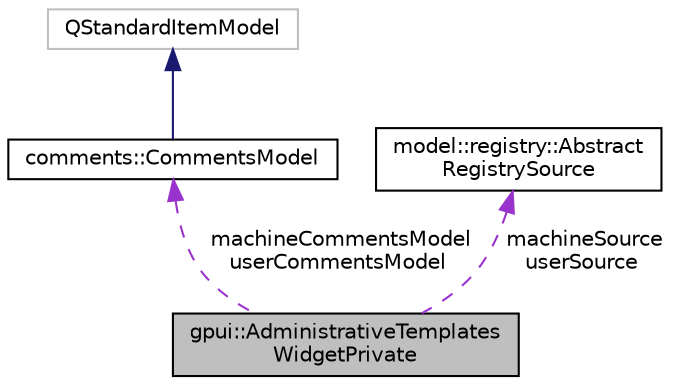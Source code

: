 digraph "gpui::AdministrativeTemplatesWidgetPrivate"
{
 // LATEX_PDF_SIZE
  edge [fontname="Helvetica",fontsize="10",labelfontname="Helvetica",labelfontsize="10"];
  node [fontname="Helvetica",fontsize="10",shape=record];
  Node1 [label="gpui::AdministrativeTemplates\lWidgetPrivate",height=0.2,width=0.4,color="black", fillcolor="grey75", style="filled", fontcolor="black",tooltip=" "];
  Node2 -> Node1 [dir="back",color="darkorchid3",fontsize="10",style="dashed",label=" machineCommentsModel\nuserCommentsModel" ,fontname="Helvetica"];
  Node2 [label="comments::CommentsModel",height=0.2,width=0.4,color="black", fillcolor="white", style="filled",URL="$classcomments_1_1_comments_model.html",tooltip=" "];
  Node3 -> Node2 [dir="back",color="midnightblue",fontsize="10",style="solid",fontname="Helvetica"];
  Node3 [label="QStandardItemModel",height=0.2,width=0.4,color="grey75", fillcolor="white", style="filled",tooltip=" "];
  Node4 -> Node1 [dir="back",color="darkorchid3",fontsize="10",style="dashed",label=" machineSource\nuserSource" ,fontname="Helvetica"];
  Node4 [label="model::registry::Abstract\lRegistrySource",height=0.2,width=0.4,color="black", fillcolor="white", style="filled",URL="$classmodel_1_1registry_1_1_abstract_registry_source.html",tooltip="The AbstractRegistrySource class Represents base of registry source."];
}
